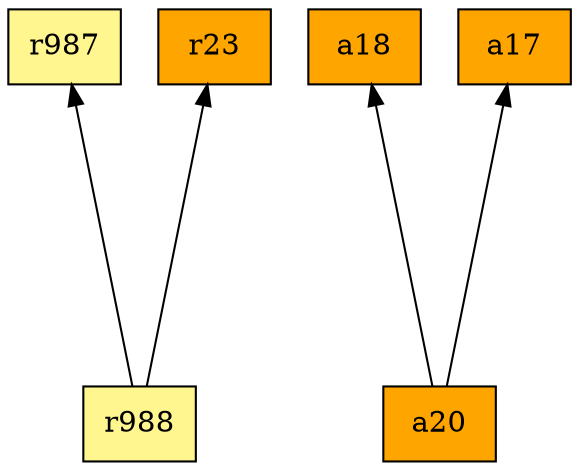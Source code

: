 digraph G {
rankdir=BT;ranksep="2.0";
"r987" [shape=record,fillcolor=khaki1,style=filled,label="{r987}"];
"a18" [shape=record,fillcolor=orange,style=filled,label="{a18}"];
"r988" [shape=record,fillcolor=khaki1,style=filled,label="{r988}"];
"a20" [shape=record,fillcolor=orange,style=filled,label="{a20}"];
"r23" [shape=record,fillcolor=orange,style=filled,label="{r23}"];
"a17" [shape=record,fillcolor=orange,style=filled,label="{a17}"];
"r988" -> "r987"
"r988" -> "r23"
"a20" -> "a18"
"a20" -> "a17"
}